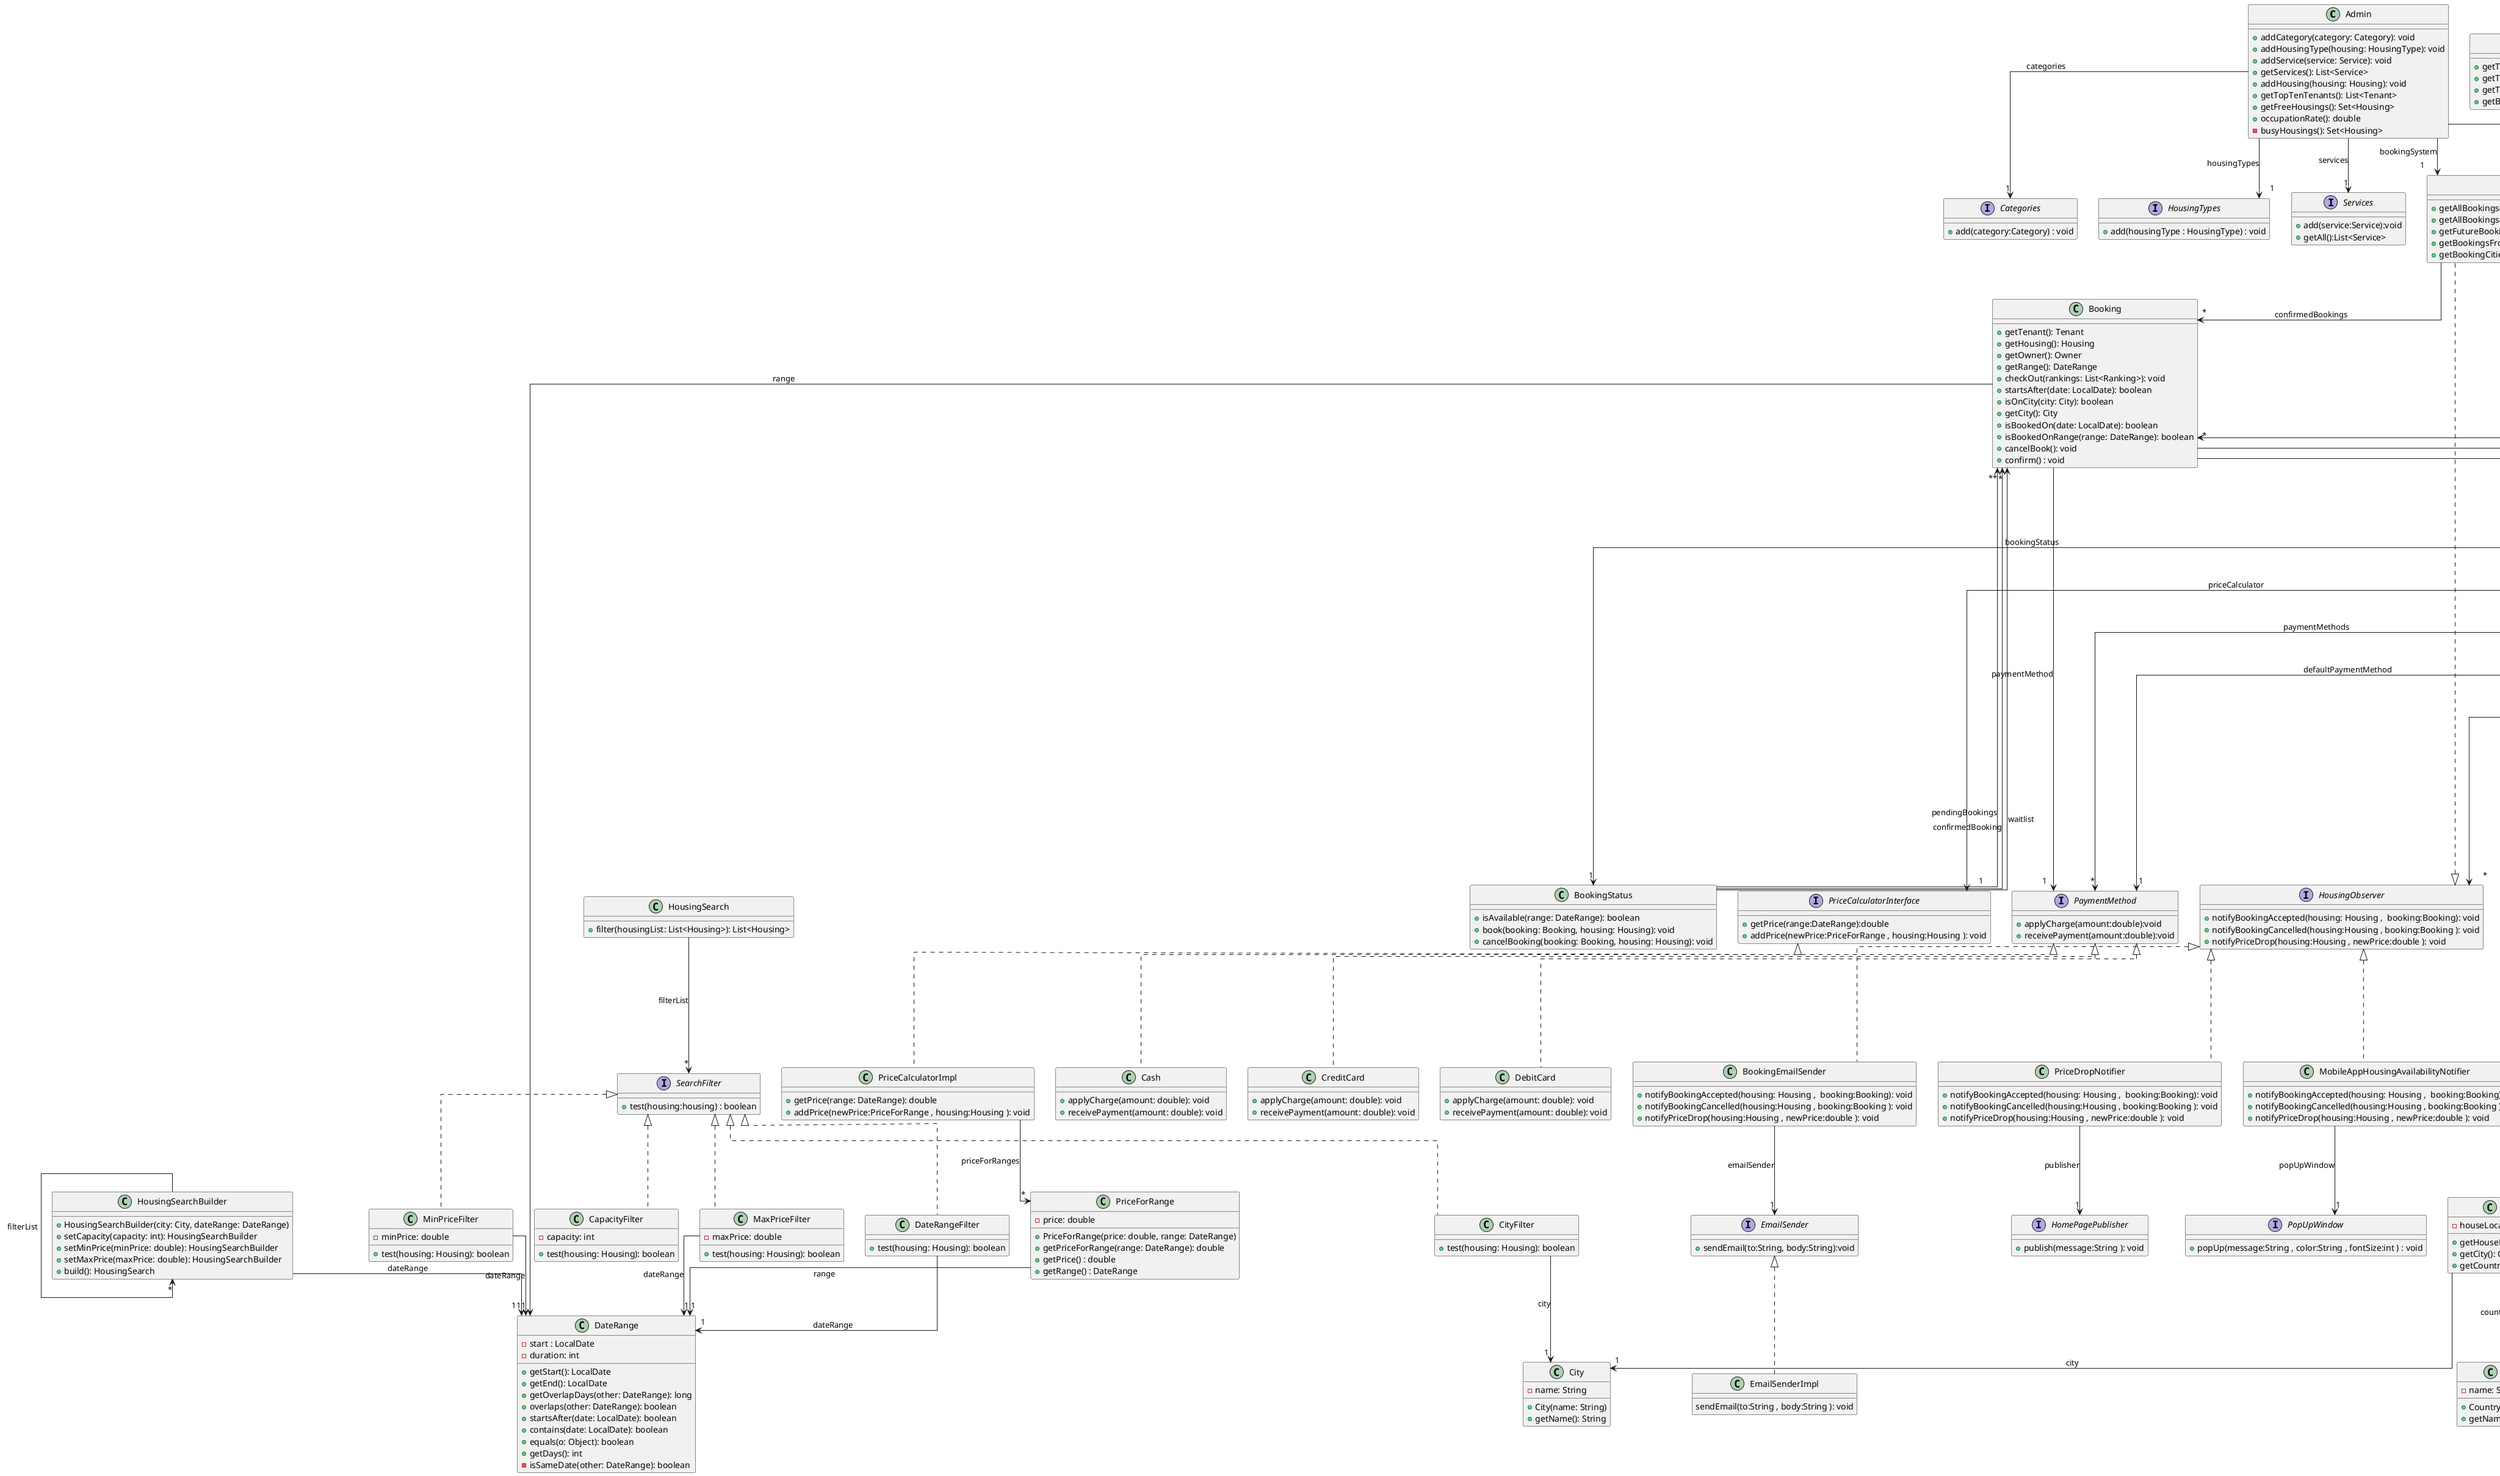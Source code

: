 @startuml tp

skinparam linetype polyline
skinparam linetype ortho

class Admin {

    + addCategory(category: Category): void
    + addHousingType(housing: HousingType): void
    + addService(service: Service): void
    + getServices(): List<Service>
    + addHousing(housing: Housing): void
    + getTopTenTenants(): List<Tenant>
    + getFreeHousings(): Set<Housing>
    + occupationRate(): double
    - busyHousings(): Set<Housing>
}

Admin -->"1" Categories :categories
Admin -->"1" HousingTypes :housingTypes
Admin -->"1" Services :services
Admin -->"1" BookingSystem :bookingSystem
Admin -->"*" Housing :housings

class BookingSystem implements HousingObserver{

    + getAllBookings(tenant: Tenant): List<Booking>
    + getAllBookings(): List<Booking>
    + getFutureBookings(tenant: Tenant): List<Booking>
    + getBookingsFromCity(tenant: Tenant, city: City): List<Booking>
    + getBookingCities(tenant: Tenant): List<City>
}

BookingSystem  -->"*"  Booking : confirmedBookings


class Address {
    - houseLocation: String

    + getHouseLocation(): String
    + getCity(): City
    + getCountry(): Country
}
Address -->"1" Country:country
Address -->"1" City:city

class Booking {

    + getTenant(): Tenant
    + getHousing(): Housing
    + getOwner(): Owner
    + getRange(): DateRange
    + checkOut(rankings: List<Ranking>): void
    + startsAfter(date: LocalDate): boolean
    + isOnCity(city: City): boolean
    + getCity(): City
    + isBookedOn(date: LocalDate): boolean
    + isBookedOnRange(range: DateRange): boolean
    + cancelBook(): void
    + confirm() : void
}

Booking --> "1" Housing : housing
Booking --> "1" Tenant : tenant
Booking --> "1" DateRange : range
Booking --> "1" PaymentMethod : paymentMethod

class BookingStatus {

    + isAvailable(range: DateRange): boolean
    + book(booking: Booking, housing: Housing): void
    + cancelBooking(booking: Booking, housing: Housing): void
}

BookingStatus --> "*" Booking : pendingBookings
BookingStatus --> "*" Booking : confirmedBooking
BookingStatus --> "*" Booking : waitlist

abstract class CancellationPolicy {

    + CancellationPolicy(housing: Housing)
    + getHousing(): Housing
    + getCancellationFee(range: DateRange): double
    + getBookings(): List<Booking>
    + addPendingBooking(booking:Booking ):void

CancellationPolicy -->"1" Housing : housing

class Category {
    - name: String

    + Category(name: String)
    + getName(): String
}

class CategoryScore {
    - score: int

    + CategoryScore(category: Category, score: int)
    + getCategory(): Category
    + getScore(): int
}

CategoryScore -->"1" Category : category

class City {
    - name: String

    + City(name: String)
    + getName(): String
}

class Country {
    - name: String

    + Country(name: String)
    + getName(): String
}

class DateRange {

    - start : LocalDate
    - duration: int

    + getStart(): LocalDate
    + getEnd(): LocalDate
    + getOverlapDays(other: DateRange): long
    + overlaps(other: DateRange): boolean
    + startsAfter(date: LocalDate): boolean
    + contains(date: LocalDate): boolean
    + equals(o: Object): boolean
    + getDays(): int
    - isSameDate(other: DateRange): boolean
}

class Housing implements Rankeable {
    
    - area: float
    - capacity: int
   
    + getPrice(range: DateRange): double
    + getCapacity(): int
    + getAddress(): Address
    + isLocatedIn(city: City): boolean
    + isAvailable(dateRange: DateRange): boolean
    + getOwner(): Owner
    + getRankings(): List<Ranking>
    + addRanking(ranking: Ranking): void
    + getCity(): City
    + getCancelationFee(range: DateRange): double
    + getDefaultPaymentMethod(): PaymentMethod
    + getHousingType(): HousingType
    + book(booking: Booking): void
    + cancelBook(booking: Booking): void
    + priceDropped(newPrice: PriceForRange): void
    + markAsBooked(booking: Booking): void
    + bookingIsCancelled(booking: Booking): void
    + addObserver(observer: HousingObserver): void
    + removeObserver(observer: HousingObserver): void
    + addPendingBooking(booking: Booking): void
    + confirmBooking(booking:Booking ):void
}

Housing --> "1" HousingType :housingType
Housing --> "1" Address :address
Housing --> "1" Owner : owner
Housing --> "1" CancellationPolicy : cancellationPolicy
Housing --> "1" BookingStatus : bookingStatus
Housing --> "*" HousingObserver : observers
Housing --> "1" PriceCalculatorInterface : priceCalculator
Housing --> "*" PaymentMethod : paymentMethods
Housing --> "1" PaymentMethod : defaultPaymentMethod
Housing --> "*" Service : services
Housing --> "*" Picture : pictures
Housing --> "*" Ranking : rankings
Housing --> "*" HousingStayDetails : stayDetails


class HousingStayDetails {
    - checkIn: LocalDateTime
    - checkOut: LocalDateTime

    + HousingStayDetails(checkIn: LocalDateTime, checkOut: LocalDateTime)
    + getCheckIn(): LocalDateTime
    + getCheckOut(): LocalDateTime
}

class HousingType {
    - name: String

    + HousingType(name: String)
    + getName(): String
}

class Owner extends User implements Rankeable, Ranker{

    + Owner(fullName: String, email: String, phoneNumber: String, createdOn: LocalDateTime, bookingAcceptanceStrategy: BookingAcceptanceStrategy)
    + addRanking(ranking: Ranking): void
    + getRankings(): List<Ranking>
    + rank(ranking: Ranking): void
    + approve(booking: Booking): void
    + cancelBook(booking: Booking): void
    + getHousings():List<Housing>
}

Owner -->"*" Ranking:rankings
Owner -->"*" Booking:housings


class Picture {
    - name: String
    - resourceUrl: String

    + Picture(name: String, resourceUrl: String)
    + getName(): String
    + getResourceUrl(): String
}

class PriceForRange {
    - price: double

    + PriceForRange(price: double, range: DateRange)
    + getPriceForRange(range: DateRange): double
    + getPrice() : double
    +getRange() : DateRange
}

PriceForRange -->"1" DateRange: range

class Ranking {
    - comment: String
    - rankedOn: LocalDate

    + Ranking(ranker: Ranker, ranked: Rankeable, comment: String, categoryScores: List<CategoryScore>)
    + getScores(): List<CategoryScore>
    + getComment(): String
    + getRanker(): Ranker
    + getRanked(): Rankeable
    + getRankedOn(): LocalDate
}

Ranking -->"1" Ranker:ranker
Ranking -->"1" Rankeable:ranked
Ranking -->"*" CategoryScore:categoryScores

class Tenant extends User implements Rankeable, Ranker{

    + Tenant(fullName: String, email: String, phoneNumber: String, createdOn: LocalDateTime)
    + addRanking(ranking: Ranking): void
    + getRankings(): List<Ranking>
    + rank(ranking: Ranking): void
    + book(housing: Housing, range: DateRange, paymentMethod: PaymentMethod): void
    + conditionalBook(housing: Housing, range: DateRange, paymentMethod: PaymentMethod): void
}

Tenant -->"*" Ranking:rankings

class User {
    - fullName: String
    - email: String
    - phoneNumber: String
    - createdOn: LocalDateTime

    + User(fullName: String, email: String, phoneNumber: String, createdOn: LocalDateTime)
    + getFullName(): String
    + getEmail(): String
    + getPhoneNumber(): String
    + getCreatedOn(): LocalDateTime
}

class BookingEmailSender implements HousingObserver {

    + notifyBookingAccepted(housing: Housing ,  booking:Booking): void
    + notifyBookingCancelled(housing:Housing , booking:Booking ): void
    + notifyPriceDrop(housing:Housing , newPrice:double ): void

}

BookingEmailSender --> "1" EmailSender : emailSender

class EmailSenderImpl implements EmailSender {
	 sendEmail(to:String , body:String ): void
}

class Cash  implements PaymentMethod{
    + applyCharge(amount: double): void
    + receivePayment(amount: double): void
}

class CreditCard implements PaymentMethod{
    + applyCharge(amount: double): void
    + receivePayment(amount: double): void
}

class DebitCard implements PaymentMethod {
    + applyCharge(amount: double): void
    + receivePayment(amount: double): void
}

class MobileAppHousingAvailabilityNotifier implements HousingObserver {
    + notifyBookingAccepted(housing: Housing ,  booking:Booking): void
    + notifyBookingCancelled(housing:Housing , booking:Booking ): void
    + notifyPriceDrop(housing:Housing , newPrice:double ): void
}

MobileAppHousingAvailabilityNotifier --> "1" PopUpWindow : popUpWindow

interface PopUpWindow {
    + popUp(message:String , color:String , fontSize:int ) : void

}

class FreeCancellation extends CancellationPolicy{
    - MAX_DAYS_FOR_FREE_CANCELLATION: int

    + getCancellationFee(range: DateRange): double
    - twoDaysRange(range: DateRange): DateRange
}

class IntermediateCancellation extends CancellationPolicy{
    + getCancellationFee(range: DateRange): double
}

class NoCancellation extends CancellationPolicy{
    + getCancellationFee(range: DateRange): double
}

class PriceCalculatorImpl implements PriceCalculatorInterface{

    + getPrice(range: DateRange): double
    + addPrice(newPrice:PriceForRange , housing:Housing ): void
}

PriceCalculatorImpl -->"*" PriceForRange:priceForRanges

class PriceDropNotifier implements HousingObserver {

    + notifyBookingAccepted(housing: Housing ,  booking:Booking): void
    + notifyBookingCancelled(housing:Housing , booking:Booking ): void
    + notifyPriceDrop(housing:Housing , newPrice:double ): void
}

PriceDropNotifier --> "1" HomePagePublisher : publisher

class CapacityFilter implements SearchFilter{
    - capacity: int

    + test(housing: Housing): boolean
}

class CityFilter implements SearchFilter{

    + test(housing: Housing): boolean
}

CityFilter -->"1" City : city

class DateRangeFilter implements SearchFilter{

    + test(housing: Housing): boolean
}

DateRangeFilter -->"1" DateRange:dateRange

class HousingSearch {

    + filter(housingList: List<Housing>): List<Housing>
}

HousingSearch -->"*" SearchFilter:filterList


class MinPriceFilter implements SearchFilter{
    - minPrice: double
    
    + test(housing: Housing): boolean
}

MinPriceFilter -->"1" DateRange:dateRange

class MaxPriceFilter implements SearchFilter{
    - maxPrice: double
    
    + test(housing: Housing): boolean
}

MaxPriceFilter -->"1" DateRange:dateRange

class HousingSearchBuilder {

    + HousingSearchBuilder(city: City, dateRange: DateRange)
    + setCapacity(capacity: int): HousingSearchBuilder
    + setMinPrice(minPrice: double): HousingSearchBuilder
    + setMaxPrice(maxPrice: double): HousingSearchBuilder
    + build(): HousingSearch
}

HousingSearchBuilder -->"*" HousingSearchBuilder:filterList
HousingSearchBuilder -->"1" DateRange: dateRange

class CategoryAverageView {
    - average: double

    + CategoryAverageView(average: double, category: Category)
    + getAverage(): double
    + getCategory(): Category
}

CategoryAverageView -->"1" Category: category

class CommentView {
    - text: String
    - commentedOn: LocalDate

    + CommentView(text: String, commentedOn: LocalDate, by: Ranker, scores: List<CategoryScore>)
    + fromRanking(ranking: Ranking): CommentView
    + getText(): String
    + getCommentedOn(): LocalDate
    + getBy(): Ranker
    + getScores(): List<CategoryScore>
}

CommentView -->"1" Ranker: by
CommentView -->"*" CategoryScore:scores

class HousingView {

    + HousingView(housing: Housing)
    + comments(): List<CommentView>
    + categoryAverages(): List<CategoryAverageView>
    + ownerDetails(): OwnerView
}

HousingView -->"1" Housing: housing

class OwnerBookingView  {

    + getTotalBookingsForHousing(): long
    + getTotalBookingsForAllHousings(): long
    + getTotalTimesCurrentHousingWasBooked(): long
    + getBookingsForCurrentHousing(): List<Booking>
}

OwnerRentalView -->"1" Owner: owner
OwnerRentalView -->"1" Housing: housing


class OwnerView {

    + OwnerView(owner: Owner, currentHousing: Housing)
    + getAllScores(): List<Integer>
    + getAverageScore(): double
    + getCreatedOn(): LocalDateTime
    + getOwnerRentalView(): OwnerBookingView 
}

OwnerView -->"1" Owner: owner
OwnerView -->"1" Housing: currentHousing



interface SearchFilter {
	+test(housing:housing) : boolean 
}

interface Categories{
	+  add(category:Category) : void
}

interface HousingTypes{
	+ add(housingType : HousingType) : void
}

interface Services{
	+  add(service:Service):void
	+  getAll():List<Service>
}


interface EmailSender {
	+  sendEmail(to:String, body:String):void
}

interface HousingObserver {
    + notifyBookingAccepted(housing: Housing ,  booking:Booking): void
    + notifyBookingCancelled(housing:Housing , booking:Booking ): void
    + notifyPriceDrop(housing:Housing , newPrice:double ): void
}

interface HomePagePublisher {
	+ publish(message:String ): void
}

interface PaymentMethod{
	+applyCharge(amount:double):void
	+ receivePayment(amount:double):void
}

interface PriceCalculatorInterface {
	+ getPrice(range:DateRange):double
    + addPrice(newPrice:PriceForRange , housing:Housing ): void
}


interface Rankeable {
	+ addRanking(ranking:Ranking):void
	+ getRankings():List<Ranking>
}

interface Ranker {
	+ rank(ranking:Ranking):void
}


interface Service {
	+ getName():String
}

interface BookingAcceptanceObservable {
    + addObserver(observer: BookingAcceptedObserver ): void
	+ removeObserver(observer: BookingAcceptedObserver ): void
}

@enduml

